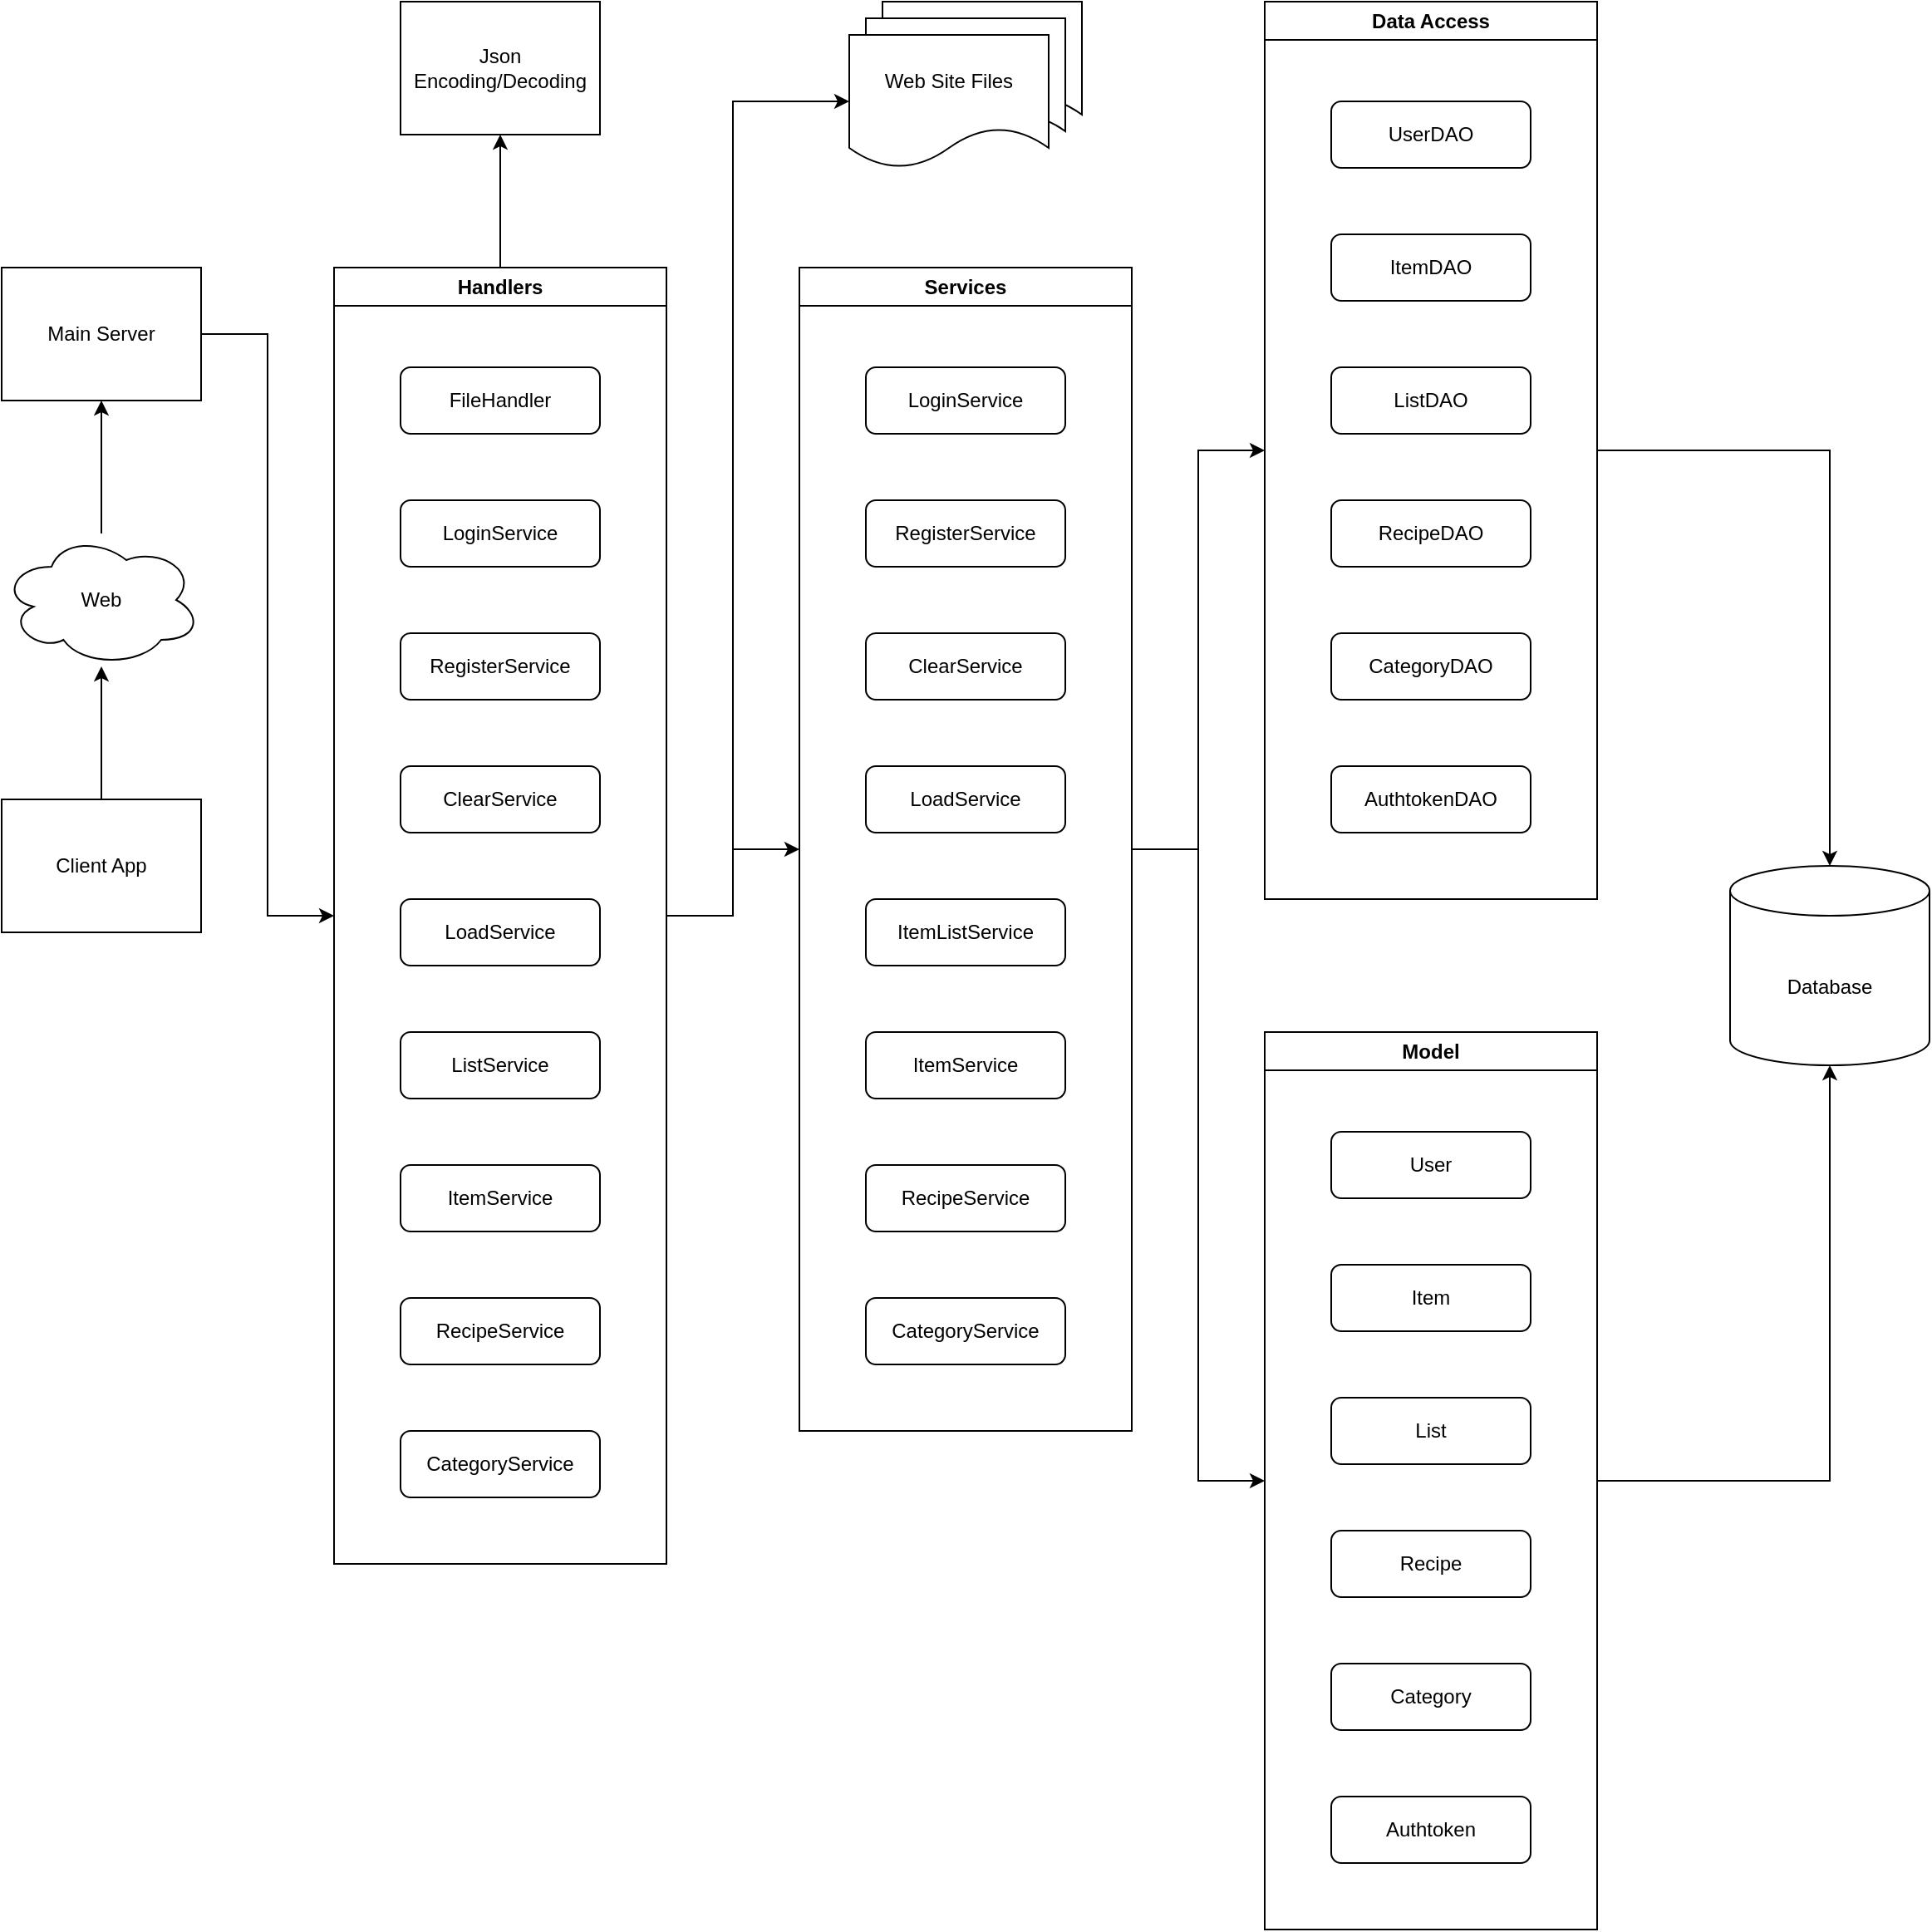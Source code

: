 <mxfile version="21.2.1" type="device">
  <diagram name="Page-1" id="KazLRFSjbCsj0WeHoXJ1">
    <mxGraphModel dx="1221" dy="823" grid="1" gridSize="10" guides="1" tooltips="1" connect="1" arrows="1" fold="1" page="1" pageScale="1" pageWidth="850" pageHeight="1100" background="none" math="0" shadow="0">
      <root>
        <mxCell id="0" />
        <mxCell id="1" parent="0" />
        <mxCell id="1fonTqqNsKGhY1VG6pdr-1" value="Database" style="shape=cylinder3;whiteSpace=wrap;html=1;boundedLbl=1;backgroundOutline=1;size=15;" parent="1" vertex="1">
          <mxGeometry x="1080" y="600" width="120" height="120" as="geometry" />
        </mxCell>
        <mxCell id="1fonTqqNsKGhY1VG6pdr-15" style="edgeStyle=orthogonalEdgeStyle;rounded=0;orthogonalLoop=1;jettySize=auto;html=1;entryX=0.5;entryY=0;entryDx=0;entryDy=0;entryPerimeter=0;" parent="1" source="1fonTqqNsKGhY1VG6pdr-2" target="1fonTqqNsKGhY1VG6pdr-1" edge="1">
          <mxGeometry relative="1" as="geometry" />
        </mxCell>
        <mxCell id="1fonTqqNsKGhY1VG6pdr-2" value="Data Access" style="swimlane;whiteSpace=wrap;html=1;" parent="1" vertex="1">
          <mxGeometry x="800" y="80" width="200" height="540" as="geometry">
            <mxRectangle x="800" y="80" width="110" height="30" as="alternateBounds" />
          </mxGeometry>
        </mxCell>
        <mxCell id="1fonTqqNsKGhY1VG6pdr-38" value="UserDAO" style="rounded=1;whiteSpace=wrap;html=1;" parent="1fonTqqNsKGhY1VG6pdr-2" vertex="1">
          <mxGeometry x="40" y="60" width="120" height="40" as="geometry" />
        </mxCell>
        <mxCell id="1fonTqqNsKGhY1VG6pdr-39" value="ItemDAO" style="whiteSpace=wrap;html=1;rounded=1;" parent="1fonTqqNsKGhY1VG6pdr-2" vertex="1">
          <mxGeometry x="40" y="140" width="120" height="40" as="geometry" />
        </mxCell>
        <mxCell id="1fonTqqNsKGhY1VG6pdr-40" value="ListDAO" style="rounded=1;whiteSpace=wrap;html=1;" parent="1fonTqqNsKGhY1VG6pdr-2" vertex="1">
          <mxGeometry x="40" y="220" width="120" height="40" as="geometry" />
        </mxCell>
        <mxCell id="1fonTqqNsKGhY1VG6pdr-41" value="RecipeDAO" style="rounded=1;whiteSpace=wrap;html=1;" parent="1fonTqqNsKGhY1VG6pdr-2" vertex="1">
          <mxGeometry x="40" y="300" width="120" height="40" as="geometry" />
        </mxCell>
        <mxCell id="1fonTqqNsKGhY1VG6pdr-42" value="CategoryDAO" style="rounded=1;whiteSpace=wrap;html=1;" parent="1fonTqqNsKGhY1VG6pdr-2" vertex="1">
          <mxGeometry x="40" y="380" width="120" height="40" as="geometry" />
        </mxCell>
        <mxCell id="OsGRDhKCznDS_ykWZBM4-12" value="AuthtokenDAO" style="rounded=1;whiteSpace=wrap;html=1;" vertex="1" parent="1fonTqqNsKGhY1VG6pdr-2">
          <mxGeometry x="40" y="460" width="120" height="40" as="geometry" />
        </mxCell>
        <mxCell id="1fonTqqNsKGhY1VG6pdr-16" style="edgeStyle=orthogonalEdgeStyle;rounded=0;orthogonalLoop=1;jettySize=auto;html=1;entryX=0.5;entryY=1;entryDx=0;entryDy=0;entryPerimeter=0;" parent="1" source="1fonTqqNsKGhY1VG6pdr-3" target="1fonTqqNsKGhY1VG6pdr-1" edge="1">
          <mxGeometry relative="1" as="geometry" />
        </mxCell>
        <mxCell id="1fonTqqNsKGhY1VG6pdr-3" value="Model" style="swimlane;whiteSpace=wrap;html=1;" parent="1" vertex="1">
          <mxGeometry x="800" y="700" width="200" height="540" as="geometry">
            <mxRectangle x="800" y="700" width="80" height="30" as="alternateBounds" />
          </mxGeometry>
        </mxCell>
        <mxCell id="1fonTqqNsKGhY1VG6pdr-46" value="User" style="rounded=1;whiteSpace=wrap;html=1;" parent="1fonTqqNsKGhY1VG6pdr-3" vertex="1">
          <mxGeometry x="40" y="60" width="120" height="40" as="geometry" />
        </mxCell>
        <mxCell id="1fonTqqNsKGhY1VG6pdr-47" value="Item" style="whiteSpace=wrap;html=1;rounded=1;" parent="1fonTqqNsKGhY1VG6pdr-3" vertex="1">
          <mxGeometry x="40" y="140" width="120" height="40" as="geometry" />
        </mxCell>
        <mxCell id="1fonTqqNsKGhY1VG6pdr-48" value="List" style="rounded=1;whiteSpace=wrap;html=1;" parent="1fonTqqNsKGhY1VG6pdr-3" vertex="1">
          <mxGeometry x="40" y="220" width="120" height="40" as="geometry" />
        </mxCell>
        <mxCell id="1fonTqqNsKGhY1VG6pdr-49" value="Recipe" style="rounded=1;whiteSpace=wrap;html=1;" parent="1fonTqqNsKGhY1VG6pdr-3" vertex="1">
          <mxGeometry x="40" y="300" width="120" height="40" as="geometry" />
        </mxCell>
        <mxCell id="1fonTqqNsKGhY1VG6pdr-50" value="Category" style="rounded=1;whiteSpace=wrap;html=1;" parent="1fonTqqNsKGhY1VG6pdr-3" vertex="1">
          <mxGeometry x="40" y="380" width="120" height="40" as="geometry" />
        </mxCell>
        <mxCell id="OsGRDhKCznDS_ykWZBM4-11" value="Authtoken" style="rounded=1;whiteSpace=wrap;html=1;" vertex="1" parent="1fonTqqNsKGhY1VG6pdr-3">
          <mxGeometry x="40" y="460" width="120" height="40" as="geometry" />
        </mxCell>
        <mxCell id="1fonTqqNsKGhY1VG6pdr-57" style="edgeStyle=orthogonalEdgeStyle;rounded=0;orthogonalLoop=1;jettySize=auto;html=1;" parent="1" source="1fonTqqNsKGhY1VG6pdr-4" target="1fonTqqNsKGhY1VG6pdr-2" edge="1">
          <mxGeometry relative="1" as="geometry" />
        </mxCell>
        <mxCell id="1fonTqqNsKGhY1VG6pdr-58" style="edgeStyle=orthogonalEdgeStyle;rounded=0;orthogonalLoop=1;jettySize=auto;html=1;" parent="1" source="1fonTqqNsKGhY1VG6pdr-4" target="1fonTqqNsKGhY1VG6pdr-3" edge="1">
          <mxGeometry relative="1" as="geometry" />
        </mxCell>
        <mxCell id="1fonTqqNsKGhY1VG6pdr-4" value="Services" style="swimlane;whiteSpace=wrap;html=1;" parent="1" vertex="1">
          <mxGeometry x="520" y="240" width="200" height="700" as="geometry">
            <mxRectangle x="520" y="240" width="90" height="30" as="alternateBounds" />
          </mxGeometry>
        </mxCell>
        <mxCell id="OsGRDhKCznDS_ykWZBM4-2" value="LoginService" style="rounded=1;whiteSpace=wrap;html=1;" vertex="1" parent="1fonTqqNsKGhY1VG6pdr-4">
          <mxGeometry x="40" y="60" width="120" height="40" as="geometry" />
        </mxCell>
        <mxCell id="OsGRDhKCznDS_ykWZBM4-3" value="RegisterService" style="rounded=1;whiteSpace=wrap;html=1;" vertex="1" parent="1fonTqqNsKGhY1VG6pdr-4">
          <mxGeometry x="40" y="140" width="120" height="40" as="geometry" />
        </mxCell>
        <mxCell id="OsGRDhKCznDS_ykWZBM4-4" value="ClearService" style="rounded=1;whiteSpace=wrap;html=1;" vertex="1" parent="1fonTqqNsKGhY1VG6pdr-4">
          <mxGeometry x="40" y="220" width="120" height="40" as="geometry" />
        </mxCell>
        <mxCell id="OsGRDhKCznDS_ykWZBM4-5" value="LoadService" style="rounded=1;whiteSpace=wrap;html=1;" vertex="1" parent="1fonTqqNsKGhY1VG6pdr-4">
          <mxGeometry x="40" y="300" width="120" height="40" as="geometry" />
        </mxCell>
        <mxCell id="OsGRDhKCznDS_ykWZBM4-6" value="ItemListService" style="rounded=1;whiteSpace=wrap;html=1;" vertex="1" parent="1fonTqqNsKGhY1VG6pdr-4">
          <mxGeometry x="40" y="380" width="120" height="40" as="geometry" />
        </mxCell>
        <mxCell id="OsGRDhKCznDS_ykWZBM4-8" value="ItemService" style="rounded=1;whiteSpace=wrap;html=1;" vertex="1" parent="1fonTqqNsKGhY1VG6pdr-4">
          <mxGeometry x="40" y="460" width="120" height="40" as="geometry" />
        </mxCell>
        <mxCell id="OsGRDhKCznDS_ykWZBM4-9" value="CategoryService" style="rounded=1;whiteSpace=wrap;html=1;" vertex="1" parent="1fonTqqNsKGhY1VG6pdr-4">
          <mxGeometry x="40" y="620" width="120" height="40" as="geometry" />
        </mxCell>
        <mxCell id="OsGRDhKCznDS_ykWZBM4-7" value="RecipeService" style="rounded=1;whiteSpace=wrap;html=1;" vertex="1" parent="1fonTqqNsKGhY1VG6pdr-4">
          <mxGeometry x="40" y="540" width="120" height="40" as="geometry" />
        </mxCell>
        <mxCell id="1fonTqqNsKGhY1VG6pdr-20" style="edgeStyle=orthogonalEdgeStyle;rounded=0;orthogonalLoop=1;jettySize=auto;html=1;" parent="1" source="1fonTqqNsKGhY1VG6pdr-5" target="1fonTqqNsKGhY1VG6pdr-4" edge="1">
          <mxGeometry relative="1" as="geometry" />
        </mxCell>
        <mxCell id="1fonTqqNsKGhY1VG6pdr-25" style="edgeStyle=orthogonalEdgeStyle;rounded=0;orthogonalLoop=1;jettySize=auto;html=1;" parent="1" source="1fonTqqNsKGhY1VG6pdr-5" target="1fonTqqNsKGhY1VG6pdr-13" edge="1">
          <mxGeometry relative="1" as="geometry" />
        </mxCell>
        <mxCell id="OsGRDhKCznDS_ykWZBM4-21" style="edgeStyle=orthogonalEdgeStyle;rounded=0;orthogonalLoop=1;jettySize=auto;html=1;entryX=0;entryY=0.5;entryDx=0;entryDy=0;" edge="1" parent="1" source="1fonTqqNsKGhY1VG6pdr-5" target="1fonTqqNsKGhY1VG6pdr-12">
          <mxGeometry relative="1" as="geometry">
            <Array as="points">
              <mxPoint x="480" y="630" />
              <mxPoint x="480" y="140" />
            </Array>
          </mxGeometry>
        </mxCell>
        <mxCell id="1fonTqqNsKGhY1VG6pdr-5" value="Handlers" style="swimlane;whiteSpace=wrap;html=1;" parent="1" vertex="1">
          <mxGeometry x="240" y="240" width="200" height="780" as="geometry">
            <mxRectangle x="240" y="240" width="90" height="30" as="alternateBounds" />
          </mxGeometry>
        </mxCell>
        <mxCell id="OsGRDhKCznDS_ykWZBM4-10" value="FileHandler" style="rounded=1;whiteSpace=wrap;html=1;" vertex="1" parent="1fonTqqNsKGhY1VG6pdr-5">
          <mxGeometry x="40" y="60" width="120" height="40" as="geometry" />
        </mxCell>
        <mxCell id="OsGRDhKCznDS_ykWZBM4-13" value="LoginService" style="rounded=1;whiteSpace=wrap;html=1;" vertex="1" parent="1fonTqqNsKGhY1VG6pdr-5">
          <mxGeometry x="40" y="140" width="120" height="40" as="geometry" />
        </mxCell>
        <mxCell id="OsGRDhKCznDS_ykWZBM4-14" value="RegisterService" style="rounded=1;whiteSpace=wrap;html=1;" vertex="1" parent="1fonTqqNsKGhY1VG6pdr-5">
          <mxGeometry x="40" y="220" width="120" height="40" as="geometry" />
        </mxCell>
        <mxCell id="OsGRDhKCznDS_ykWZBM4-15" value="ClearService" style="rounded=1;whiteSpace=wrap;html=1;" vertex="1" parent="1fonTqqNsKGhY1VG6pdr-5">
          <mxGeometry x="40" y="300" width="120" height="40" as="geometry" />
        </mxCell>
        <mxCell id="OsGRDhKCznDS_ykWZBM4-16" value="LoadService" style="rounded=1;whiteSpace=wrap;html=1;" vertex="1" parent="1fonTqqNsKGhY1VG6pdr-5">
          <mxGeometry x="40" y="380" width="120" height="40" as="geometry" />
        </mxCell>
        <mxCell id="OsGRDhKCznDS_ykWZBM4-17" value="ListService" style="rounded=1;whiteSpace=wrap;html=1;" vertex="1" parent="1fonTqqNsKGhY1VG6pdr-5">
          <mxGeometry x="40" y="460" width="120" height="40" as="geometry" />
        </mxCell>
        <mxCell id="OsGRDhKCznDS_ykWZBM4-18" value="ItemService" style="rounded=1;whiteSpace=wrap;html=1;" vertex="1" parent="1fonTqqNsKGhY1VG6pdr-5">
          <mxGeometry x="40" y="540" width="120" height="40" as="geometry" />
        </mxCell>
        <mxCell id="OsGRDhKCznDS_ykWZBM4-19" value="CategoryService" style="rounded=1;whiteSpace=wrap;html=1;" vertex="1" parent="1fonTqqNsKGhY1VG6pdr-5">
          <mxGeometry x="40" y="700" width="120" height="40" as="geometry" />
        </mxCell>
        <mxCell id="OsGRDhKCznDS_ykWZBM4-20" value="RecipeService" style="rounded=1;whiteSpace=wrap;html=1;" vertex="1" parent="1fonTqqNsKGhY1VG6pdr-5">
          <mxGeometry x="40" y="620" width="120" height="40" as="geometry" />
        </mxCell>
        <mxCell id="1fonTqqNsKGhY1VG6pdr-22" style="edgeStyle=orthogonalEdgeStyle;rounded=0;orthogonalLoop=1;jettySize=auto;html=1;" parent="1" source="1fonTqqNsKGhY1VG6pdr-7" target="1fonTqqNsKGhY1VG6pdr-5" edge="1">
          <mxGeometry relative="1" as="geometry" />
        </mxCell>
        <mxCell id="1fonTqqNsKGhY1VG6pdr-7" value="Main Server" style="rounded=0;whiteSpace=wrap;html=1;" parent="1" vertex="1">
          <mxGeometry x="40" y="240" width="120" height="80" as="geometry" />
        </mxCell>
        <mxCell id="1fonTqqNsKGhY1VG6pdr-24" style="edgeStyle=orthogonalEdgeStyle;rounded=0;orthogonalLoop=1;jettySize=auto;html=1;" parent="1" source="1fonTqqNsKGhY1VG6pdr-8" target="1fonTqqNsKGhY1VG6pdr-9" edge="1">
          <mxGeometry relative="1" as="geometry" />
        </mxCell>
        <mxCell id="1fonTqqNsKGhY1VG6pdr-8" value="Client App" style="rounded=0;whiteSpace=wrap;html=1;" parent="1" vertex="1">
          <mxGeometry x="40" y="560" width="120" height="80" as="geometry" />
        </mxCell>
        <mxCell id="1fonTqqNsKGhY1VG6pdr-23" style="edgeStyle=orthogonalEdgeStyle;rounded=0;orthogonalLoop=1;jettySize=auto;html=1;" parent="1" source="1fonTqqNsKGhY1VG6pdr-9" target="1fonTqqNsKGhY1VG6pdr-7" edge="1">
          <mxGeometry relative="1" as="geometry" />
        </mxCell>
        <mxCell id="1fonTqqNsKGhY1VG6pdr-9" value="Web" style="ellipse;shape=cloud;whiteSpace=wrap;html=1;" parent="1" vertex="1">
          <mxGeometry x="40" y="400" width="120" height="80" as="geometry" />
        </mxCell>
        <mxCell id="1fonTqqNsKGhY1VG6pdr-10" value="" style="shape=document;whiteSpace=wrap;html=1;boundedLbl=1;" parent="1" vertex="1">
          <mxGeometry x="570" y="80" width="120" height="80" as="geometry" />
        </mxCell>
        <mxCell id="1fonTqqNsKGhY1VG6pdr-11" value="" style="shape=document;whiteSpace=wrap;html=1;boundedLbl=1;" parent="1" vertex="1">
          <mxGeometry x="560" y="90" width="120" height="80" as="geometry" />
        </mxCell>
        <mxCell id="1fonTqqNsKGhY1VG6pdr-12" value="Web Site Files" style="shape=document;whiteSpace=wrap;html=1;boundedLbl=1;" parent="1" vertex="1">
          <mxGeometry x="550" y="100" width="120" height="80" as="geometry" />
        </mxCell>
        <mxCell id="1fonTqqNsKGhY1VG6pdr-13" value="Json Encoding/Decoding" style="rounded=0;whiteSpace=wrap;html=1;" parent="1" vertex="1">
          <mxGeometry x="280" y="80" width="120" height="80" as="geometry" />
        </mxCell>
      </root>
    </mxGraphModel>
  </diagram>
</mxfile>
